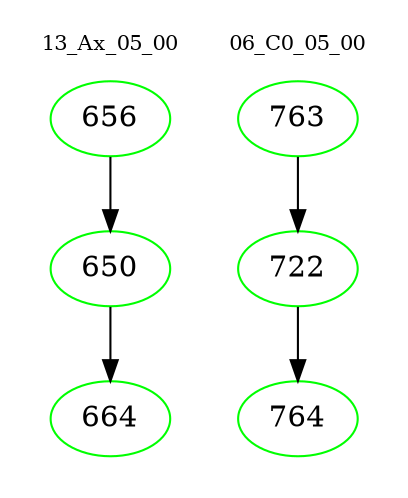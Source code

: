 digraph{
subgraph cluster_0 {
color = white
label = "13_Ax_05_00";
fontsize=10;
T0_656 [label="656", color="green"]
T0_656 -> T0_650 [color="black"]
T0_650 [label="650", color="green"]
T0_650 -> T0_664 [color="black"]
T0_664 [label="664", color="green"]
}
subgraph cluster_1 {
color = white
label = "06_C0_05_00";
fontsize=10;
T1_763 [label="763", color="green"]
T1_763 -> T1_722 [color="black"]
T1_722 [label="722", color="green"]
T1_722 -> T1_764 [color="black"]
T1_764 [label="764", color="green"]
}
}

